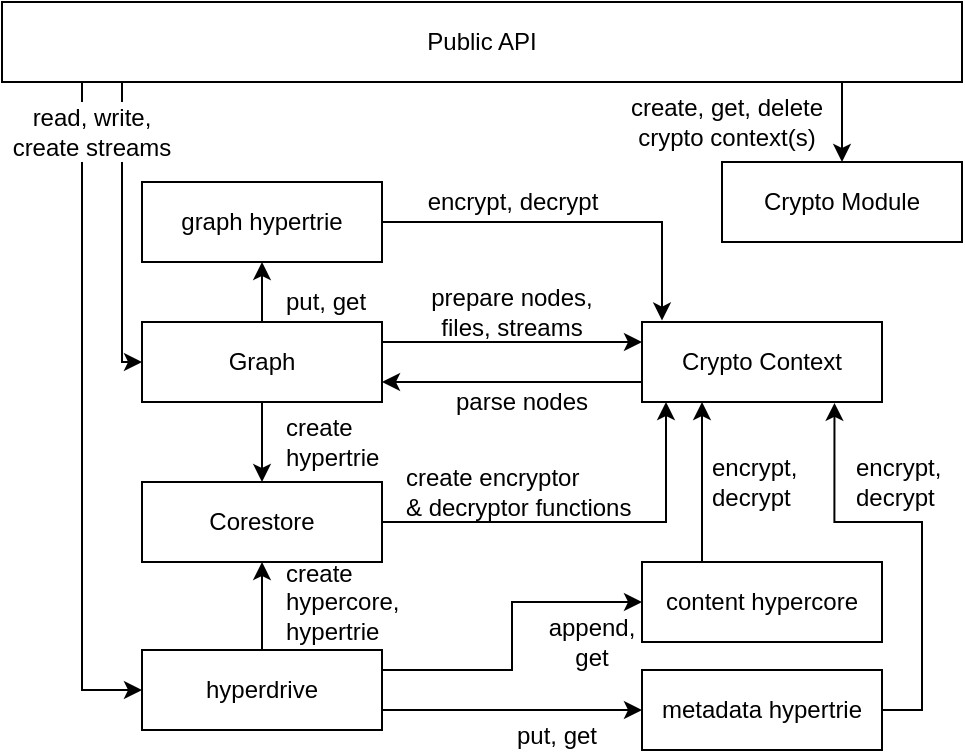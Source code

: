 <mxfile version="13.7.5" type="device"><diagram id="ms99TNyWLW9beF6R6NFf" name="Seite-1"><mxGraphModel dx="981" dy="583" grid="1" gridSize="10" guides="1" tooltips="1" connect="1" arrows="1" fold="1" page="1" pageScale="1" pageWidth="1169" pageHeight="827" math="0" shadow="0"><root><mxCell id="0"/><mxCell id="1" parent="0"/><mxCell id="9E6EcacZMwsxVs6n-REh-17" style="edgeStyle=orthogonalEdgeStyle;rounded=0;orthogonalLoop=1;jettySize=auto;html=1;entryX=0;entryY=0.5;entryDx=0;entryDy=0;" edge="1" parent="1" source="9E6EcacZMwsxVs6n-REh-1" target="9E6EcacZMwsxVs6n-REh-10"><mxGeometry relative="1" as="geometry"><Array as="points"><mxPoint x="160" y="384"/></Array></mxGeometry></mxCell><mxCell id="9E6EcacZMwsxVs6n-REh-43" style="edgeStyle=orthogonalEdgeStyle;rounded=0;orthogonalLoop=1;jettySize=auto;html=1;entryX=0.5;entryY=0;entryDx=0;entryDy=0;exitX=0.867;exitY=0.925;exitDx=0;exitDy=0;exitPerimeter=0;" edge="1" parent="1" source="9E6EcacZMwsxVs6n-REh-1" target="9E6EcacZMwsxVs6n-REh-35"><mxGeometry relative="1" as="geometry"><Array as="points"><mxPoint x="540" y="77"/></Array></mxGeometry></mxCell><mxCell id="9E6EcacZMwsxVs6n-REh-44" style="edgeStyle=orthogonalEdgeStyle;rounded=0;orthogonalLoop=1;jettySize=auto;html=1;entryX=0;entryY=0.5;entryDx=0;entryDy=0;" edge="1" parent="1" source="9E6EcacZMwsxVs6n-REh-1" target="9E6EcacZMwsxVs6n-REh-3"><mxGeometry relative="1" as="geometry"><Array as="points"><mxPoint x="180" y="220"/></Array></mxGeometry></mxCell><mxCell id="9E6EcacZMwsxVs6n-REh-1" value="Public API" style="rounded=0;whiteSpace=wrap;html=1;" vertex="1" parent="1"><mxGeometry x="120" y="40" width="480" height="40" as="geometry"/></mxCell><mxCell id="9E6EcacZMwsxVs6n-REh-8" style="edgeStyle=orthogonalEdgeStyle;rounded=0;orthogonalLoop=1;jettySize=auto;html=1;entryX=1;entryY=0.75;entryDx=0;entryDy=0;exitX=0;exitY=0.75;exitDx=0;exitDy=0;" edge="1" parent="1" source="9E6EcacZMwsxVs6n-REh-2" target="9E6EcacZMwsxVs6n-REh-3"><mxGeometry relative="1" as="geometry"/></mxCell><mxCell id="9E6EcacZMwsxVs6n-REh-2" value="Crypto Context" style="rounded=0;whiteSpace=wrap;html=1;" vertex="1" parent="1"><mxGeometry x="440" y="200" width="120" height="40" as="geometry"/></mxCell><mxCell id="9E6EcacZMwsxVs6n-REh-5" style="edgeStyle=orthogonalEdgeStyle;rounded=0;orthogonalLoop=1;jettySize=auto;html=1;entryX=0;entryY=0.25;entryDx=0;entryDy=0;exitX=1;exitY=0.25;exitDx=0;exitDy=0;" edge="1" parent="1" source="9E6EcacZMwsxVs6n-REh-3" target="9E6EcacZMwsxVs6n-REh-2"><mxGeometry relative="1" as="geometry"><Array as="points"><mxPoint x="360" y="210"/><mxPoint x="360" y="210"/></Array></mxGeometry></mxCell><mxCell id="9E6EcacZMwsxVs6n-REh-39" style="edgeStyle=orthogonalEdgeStyle;rounded=0;orthogonalLoop=1;jettySize=auto;html=1;entryX=0.5;entryY=0;entryDx=0;entryDy=0;" edge="1" parent="1" source="9E6EcacZMwsxVs6n-REh-3" target="9E6EcacZMwsxVs6n-REh-22"><mxGeometry relative="1" as="geometry"/></mxCell><mxCell id="9E6EcacZMwsxVs6n-REh-41" style="edgeStyle=orthogonalEdgeStyle;rounded=0;orthogonalLoop=1;jettySize=auto;html=1;entryX=0.5;entryY=1;entryDx=0;entryDy=0;" edge="1" parent="1" source="9E6EcacZMwsxVs6n-REh-3" target="9E6EcacZMwsxVs6n-REh-30"><mxGeometry relative="1" as="geometry"/></mxCell><mxCell id="9E6EcacZMwsxVs6n-REh-3" value="Graph" style="rounded=0;whiteSpace=wrap;html=1;" vertex="1" parent="1"><mxGeometry x="190" y="200" width="120" height="40" as="geometry"/></mxCell><mxCell id="9E6EcacZMwsxVs6n-REh-6" value="prepare nodes, files, streams" style="text;html=1;strokeColor=none;fillColor=none;align=center;verticalAlign=middle;whiteSpace=wrap;rounded=0;" vertex="1" parent="1"><mxGeometry x="320" y="180" width="110" height="30" as="geometry"/></mxCell><mxCell id="9E6EcacZMwsxVs6n-REh-9" value="parse nodes" style="text;html=1;strokeColor=none;fillColor=none;align=center;verticalAlign=middle;whiteSpace=wrap;rounded=0;" vertex="1" parent="1"><mxGeometry x="345" y="230" width="70" height="20" as="geometry"/></mxCell><mxCell id="9E6EcacZMwsxVs6n-REh-13" style="edgeStyle=orthogonalEdgeStyle;rounded=0;orthogonalLoop=1;jettySize=auto;html=1;entryX=0;entryY=0.5;entryDx=0;entryDy=0;exitX=1;exitY=0.25;exitDx=0;exitDy=0;" edge="1" parent="1" source="9E6EcacZMwsxVs6n-REh-10" target="9E6EcacZMwsxVs6n-REh-12"><mxGeometry relative="1" as="geometry"/></mxCell><mxCell id="9E6EcacZMwsxVs6n-REh-14" style="edgeStyle=orthogonalEdgeStyle;rounded=0;orthogonalLoop=1;jettySize=auto;html=1;entryX=0;entryY=0.5;entryDx=0;entryDy=0;exitX=1;exitY=0.75;exitDx=0;exitDy=0;" edge="1" parent="1" source="9E6EcacZMwsxVs6n-REh-10" target="9E6EcacZMwsxVs6n-REh-11"><mxGeometry relative="1" as="geometry"><mxPoint x="280" y="350" as="sourcePoint"/><Array as="points"/></mxGeometry></mxCell><mxCell id="9E6EcacZMwsxVs6n-REh-33" style="edgeStyle=orthogonalEdgeStyle;rounded=0;orthogonalLoop=1;jettySize=auto;html=1;entryX=0.5;entryY=1;entryDx=0;entryDy=0;" edge="1" parent="1" source="9E6EcacZMwsxVs6n-REh-10" target="9E6EcacZMwsxVs6n-REh-22"><mxGeometry relative="1" as="geometry"/></mxCell><mxCell id="9E6EcacZMwsxVs6n-REh-10" value="hyperdrive" style="rounded=0;whiteSpace=wrap;html=1;" vertex="1" parent="1"><mxGeometry x="190" y="364" width="120" height="40" as="geometry"/></mxCell><mxCell id="9E6EcacZMwsxVs6n-REh-27" style="edgeStyle=orthogonalEdgeStyle;rounded=0;orthogonalLoop=1;jettySize=auto;html=1;entryX=0.802;entryY=1.011;entryDx=0;entryDy=0;entryPerimeter=0;exitX=1;exitY=0.5;exitDx=0;exitDy=0;" edge="1" parent="1" source="9E6EcacZMwsxVs6n-REh-11" target="9E6EcacZMwsxVs6n-REh-2"><mxGeometry relative="1" as="geometry"><Array as="points"><mxPoint x="580" y="394"/><mxPoint x="580" y="300"/><mxPoint x="536" y="300"/></Array></mxGeometry></mxCell><mxCell id="9E6EcacZMwsxVs6n-REh-11" value="metadata hypertrie" style="rounded=0;whiteSpace=wrap;html=1;" vertex="1" parent="1"><mxGeometry x="440" y="374" width="120" height="40" as="geometry"/></mxCell><mxCell id="9E6EcacZMwsxVs6n-REh-26" style="edgeStyle=orthogonalEdgeStyle;rounded=0;orthogonalLoop=1;jettySize=auto;html=1;entryX=0.25;entryY=1;entryDx=0;entryDy=0;exitX=0.25;exitY=0;exitDx=0;exitDy=0;" edge="1" parent="1" source="9E6EcacZMwsxVs6n-REh-12" target="9E6EcacZMwsxVs6n-REh-2"><mxGeometry relative="1" as="geometry"/></mxCell><mxCell id="9E6EcacZMwsxVs6n-REh-12" value="content hypercore" style="rounded=0;whiteSpace=wrap;html=1;" vertex="1" parent="1"><mxGeometry x="440" y="320" width="120" height="40" as="geometry"/></mxCell><mxCell id="9E6EcacZMwsxVs6n-REh-15" value="put, get" style="text;html=1;strokeColor=none;fillColor=none;align=center;verticalAlign=middle;whiteSpace=wrap;rounded=0;" vertex="1" parent="1"><mxGeometry x="360" y="400" width="75" height="14" as="geometry"/></mxCell><mxCell id="9E6EcacZMwsxVs6n-REh-16" value="append,&lt;br&gt;get" style="text;html=1;strokeColor=none;fillColor=none;align=center;verticalAlign=middle;whiteSpace=wrap;rounded=0;" vertex="1" parent="1"><mxGeometry x="395" y="350" width="40" height="20" as="geometry"/></mxCell><mxCell id="9E6EcacZMwsxVs6n-REh-24" style="edgeStyle=orthogonalEdgeStyle;rounded=0;orthogonalLoop=1;jettySize=auto;html=1;entryX=0.1;entryY=1;entryDx=0;entryDy=0;entryPerimeter=0;" edge="1" parent="1" source="9E6EcacZMwsxVs6n-REh-22" target="9E6EcacZMwsxVs6n-REh-2"><mxGeometry relative="1" as="geometry"><mxPoint x="452" y="245" as="targetPoint"/></mxGeometry></mxCell><mxCell id="9E6EcacZMwsxVs6n-REh-22" value="Corestore" style="rounded=0;whiteSpace=wrap;html=1;" vertex="1" parent="1"><mxGeometry x="190" y="280" width="120" height="40" as="geometry"/></mxCell><mxCell id="9E6EcacZMwsxVs6n-REh-25" value="create encryptor &lt;br&gt;&amp;amp; decryptor functions" style="text;html=1;strokeColor=none;align=left;verticalAlign=middle;whiteSpace=wrap;rounded=0;labelBackgroundColor=none;" vertex="1" parent="1"><mxGeometry x="320" y="270" width="230" height="30" as="geometry"/></mxCell><mxCell id="9E6EcacZMwsxVs6n-REh-28" value="encrypt, &lt;br&gt;decrypt" style="text;html=1;strokeColor=none;fillColor=none;align=left;verticalAlign=middle;whiteSpace=wrap;rounded=0;labelBackgroundColor=none;" vertex="1" parent="1"><mxGeometry x="472.5" y="270" width="55" height="20" as="geometry"/></mxCell><mxCell id="9E6EcacZMwsxVs6n-REh-29" value="encrypt,&lt;br&gt;decrypt" style="text;html=1;strokeColor=none;fillColor=none;align=left;verticalAlign=middle;whiteSpace=wrap;rounded=0;labelBackgroundColor=none;" vertex="1" parent="1"><mxGeometry x="545" y="270" width="40" height="20" as="geometry"/></mxCell><mxCell id="9E6EcacZMwsxVs6n-REh-38" style="edgeStyle=orthogonalEdgeStyle;rounded=0;orthogonalLoop=1;jettySize=auto;html=1;entryX=0.087;entryY=-0.018;entryDx=0;entryDy=0;entryPerimeter=0;" edge="1" parent="1" source="9E6EcacZMwsxVs6n-REh-30" target="9E6EcacZMwsxVs6n-REh-2"><mxGeometry relative="1" as="geometry"><Array as="points"><mxPoint x="450" y="150"/><mxPoint x="450" y="199"/></Array></mxGeometry></mxCell><mxCell id="9E6EcacZMwsxVs6n-REh-30" value="graph hypertrie" style="rounded=0;whiteSpace=wrap;html=1;labelBackgroundColor=none;fillColor=#ffffff;align=center;" vertex="1" parent="1"><mxGeometry x="190" y="130" width="120" height="40" as="geometry"/></mxCell><mxCell id="9E6EcacZMwsxVs6n-REh-32" value="encrypt, decrypt" style="text;html=1;strokeColor=none;fillColor=none;align=center;verticalAlign=middle;whiteSpace=wrap;rounded=0;labelBackgroundColor=none;" vertex="1" parent="1"><mxGeometry x="327.5" y="130" width="95" height="20" as="geometry"/></mxCell><mxCell id="9E6EcacZMwsxVs6n-REh-34" value="create hypercore, hypertrie" style="text;html=1;strokeColor=none;fillColor=none;align=left;verticalAlign=middle;whiteSpace=wrap;rounded=0;labelBackgroundColor=none;" vertex="1" parent="1"><mxGeometry x="260" y="325" width="60" height="30" as="geometry"/></mxCell><mxCell id="9E6EcacZMwsxVs6n-REh-35" value="Crypto Module" style="rounded=0;whiteSpace=wrap;html=1;labelBackgroundColor=none;align=center;" vertex="1" parent="1"><mxGeometry x="480" y="120" width="120" height="40" as="geometry"/></mxCell><mxCell id="9E6EcacZMwsxVs6n-REh-40" value="create hypertrie" style="text;html=1;strokeColor=none;fillColor=none;align=left;verticalAlign=middle;whiteSpace=wrap;rounded=0;labelBackgroundColor=none;" vertex="1" parent="1"><mxGeometry x="260" y="250" width="70" height="20" as="geometry"/></mxCell><mxCell id="9E6EcacZMwsxVs6n-REh-42" value="put, get" style="text;html=1;strokeColor=none;fillColor=none;align=left;verticalAlign=middle;whiteSpace=wrap;rounded=0;labelBackgroundColor=none;" vertex="1" parent="1"><mxGeometry x="260" y="180" width="60" height="20" as="geometry"/></mxCell><mxCell id="9E6EcacZMwsxVs6n-REh-45" value="read, write, create streams" style="text;html=1;strokeColor=none;align=center;verticalAlign=middle;whiteSpace=wrap;rounded=0;labelBackgroundColor=none;fillColor=#ffffff;" vertex="1" parent="1"><mxGeometry x="120" y="90" width="90" height="30" as="geometry"/></mxCell><mxCell id="9E6EcacZMwsxVs6n-REh-46" value="create, get, delete crypto context(s)" style="text;html=1;strokeColor=none;fillColor=none;align=center;verticalAlign=middle;whiteSpace=wrap;rounded=0;labelBackgroundColor=none;" vertex="1" parent="1"><mxGeometry x="430" y="90" width="105" height="20" as="geometry"/></mxCell></root></mxGraphModel></diagram></mxfile>